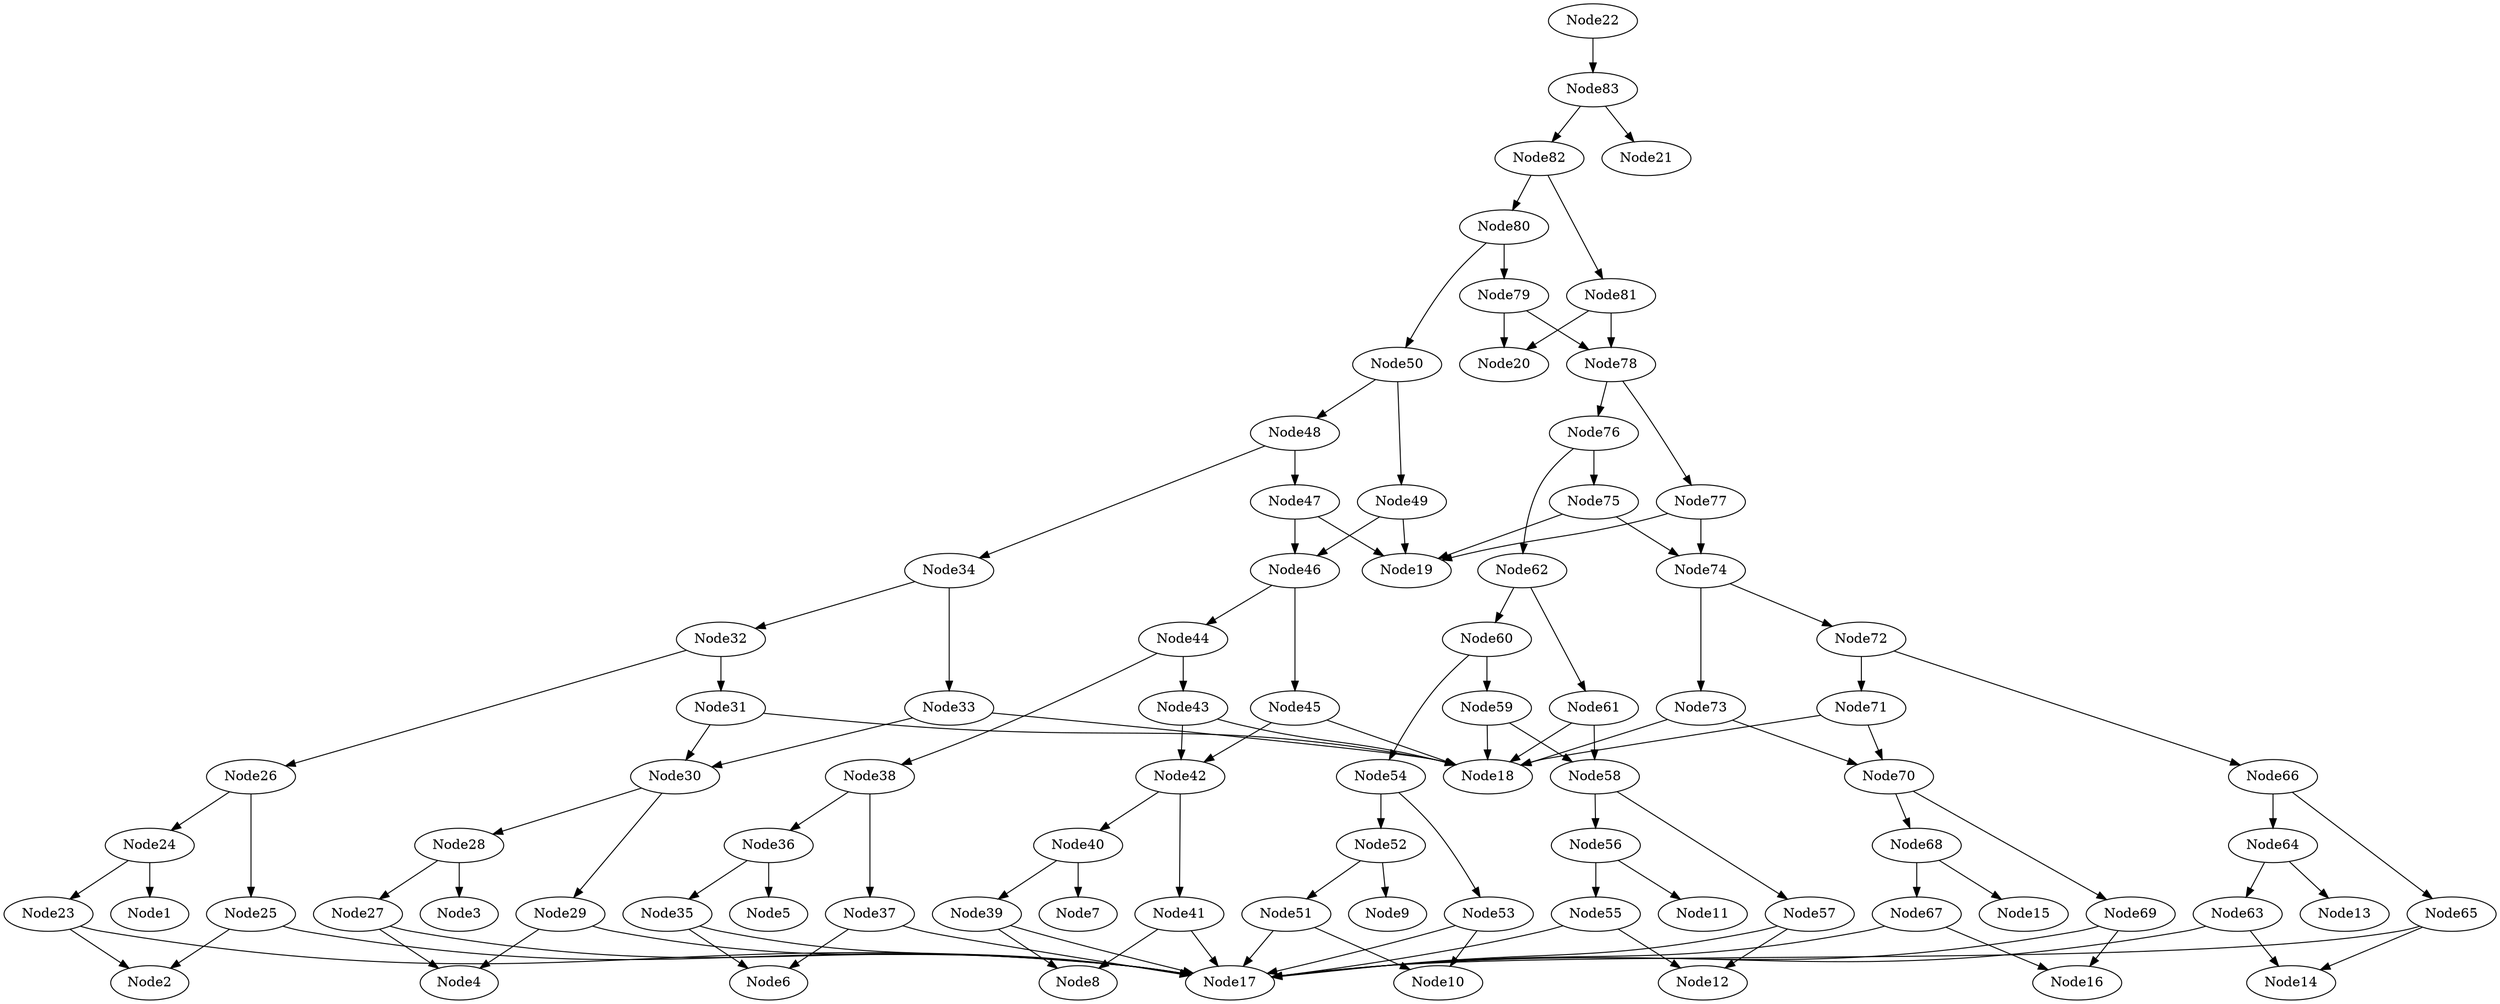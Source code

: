 # Network structure generated by ABC

digraph network {

Node22 -> Node83 [style = solid];
Node23 -> Node2 [style = solid];
Node23 -> Node17 [style = solid];
Node24 -> Node1 [style = solid];
Node24 -> Node23 [style = solid];
Node25 -> Node2 [style = solid];
Node25 -> Node17 [style = solid];
Node26 -> Node24 [style = solid];
Node26 -> Node25 [style = solid];
Node27 -> Node4 [style = solid];
Node27 -> Node17 [style = solid];
Node28 -> Node3 [style = solid];
Node28 -> Node27 [style = solid];
Node29 -> Node4 [style = solid];
Node29 -> Node17 [style = solid];
Node30 -> Node28 [style = solid];
Node30 -> Node29 [style = solid];
Node31 -> Node18 [style = solid];
Node31 -> Node30 [style = solid];
Node32 -> Node26 [style = solid];
Node32 -> Node31 [style = solid];
Node33 -> Node18 [style = solid];
Node33 -> Node30 [style = solid];
Node34 -> Node32 [style = solid];
Node34 -> Node33 [style = solid];
Node35 -> Node6 [style = solid];
Node35 -> Node17 [style = solid];
Node36 -> Node5 [style = solid];
Node36 -> Node35 [style = solid];
Node37 -> Node6 [style = solid];
Node37 -> Node17 [style = solid];
Node38 -> Node36 [style = solid];
Node38 -> Node37 [style = solid];
Node39 -> Node8 [style = solid];
Node39 -> Node17 [style = solid];
Node40 -> Node7 [style = solid];
Node40 -> Node39 [style = solid];
Node41 -> Node8 [style = solid];
Node41 -> Node17 [style = solid];
Node42 -> Node40 [style = solid];
Node42 -> Node41 [style = solid];
Node43 -> Node18 [style = solid];
Node43 -> Node42 [style = solid];
Node44 -> Node38 [style = solid];
Node44 -> Node43 [style = solid];
Node45 -> Node18 [style = solid];
Node45 -> Node42 [style = solid];
Node46 -> Node44 [style = solid];
Node46 -> Node45 [style = solid];
Node47 -> Node19 [style = solid];
Node47 -> Node46 [style = solid];
Node48 -> Node34 [style = solid];
Node48 -> Node47 [style = solid];
Node49 -> Node19 [style = solid];
Node49 -> Node46 [style = solid];
Node50 -> Node48 [style = solid];
Node50 -> Node49 [style = solid];
Node51 -> Node10 [style = solid];
Node51 -> Node17 [style = solid];
Node52 -> Node9 [style = solid];
Node52 -> Node51 [style = solid];
Node53 -> Node10 [style = solid];
Node53 -> Node17 [style = solid];
Node54 -> Node52 [style = solid];
Node54 -> Node53 [style = solid];
Node55 -> Node12 [style = solid];
Node55 -> Node17 [style = solid];
Node56 -> Node11 [style = solid];
Node56 -> Node55 [style = solid];
Node57 -> Node12 [style = solid];
Node57 -> Node17 [style = solid];
Node58 -> Node56 [style = solid];
Node58 -> Node57 [style = solid];
Node59 -> Node18 [style = solid];
Node59 -> Node58 [style = solid];
Node60 -> Node54 [style = solid];
Node60 -> Node59 [style = solid];
Node61 -> Node18 [style = solid];
Node61 -> Node58 [style = solid];
Node62 -> Node60 [style = solid];
Node62 -> Node61 [style = solid];
Node63 -> Node14 [style = solid];
Node63 -> Node17 [style = solid];
Node64 -> Node13 [style = solid];
Node64 -> Node63 [style = solid];
Node65 -> Node14 [style = solid];
Node65 -> Node17 [style = solid];
Node66 -> Node64 [style = solid];
Node66 -> Node65 [style = solid];
Node67 -> Node16 [style = solid];
Node67 -> Node17 [style = solid];
Node68 -> Node15 [style = solid];
Node68 -> Node67 [style = solid];
Node69 -> Node16 [style = solid];
Node69 -> Node17 [style = solid];
Node70 -> Node68 [style = solid];
Node70 -> Node69 [style = solid];
Node71 -> Node18 [style = solid];
Node71 -> Node70 [style = solid];
Node72 -> Node66 [style = solid];
Node72 -> Node71 [style = solid];
Node73 -> Node18 [style = solid];
Node73 -> Node70 [style = solid];
Node74 -> Node72 [style = solid];
Node74 -> Node73 [style = solid];
Node75 -> Node19 [style = solid];
Node75 -> Node74 [style = solid];
Node76 -> Node62 [style = solid];
Node76 -> Node75 [style = solid];
Node77 -> Node19 [style = solid];
Node77 -> Node74 [style = solid];
Node78 -> Node76 [style = solid];
Node78 -> Node77 [style = solid];
Node79 -> Node20 [style = solid];
Node79 -> Node78 [style = solid];
Node80 -> Node50 [style = solid];
Node80 -> Node79 [style = solid];
Node81 -> Node20 [style = solid];
Node81 -> Node78 [style = solid];
Node82 -> Node80 [style = solid];
Node82 -> Node81 [style = solid];
Node83 -> Node21 [style = solid];
Node83 -> Node82 [style = solid];
}

